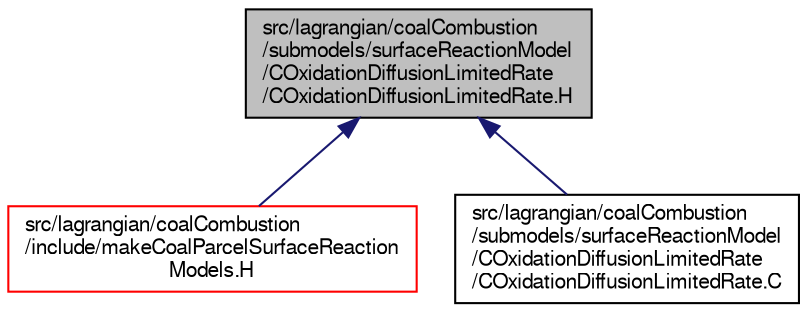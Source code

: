 digraph "src/lagrangian/coalCombustion/submodels/surfaceReactionModel/COxidationDiffusionLimitedRate/COxidationDiffusionLimitedRate.H"
{
  bgcolor="transparent";
  edge [fontname="FreeSans",fontsize="10",labelfontname="FreeSans",labelfontsize="10"];
  node [fontname="FreeSans",fontsize="10",shape=record];
  Node1 [label="src/lagrangian/coalCombustion\l/submodels/surfaceReactionModel\l/COxidationDiffusionLimitedRate\l/COxidationDiffusionLimitedRate.H",height=0.2,width=0.4,color="black", fillcolor="grey75", style="filled" fontcolor="black"];
  Node1 -> Node2 [dir="back",color="midnightblue",fontsize="10",style="solid",fontname="FreeSans"];
  Node2 [label="src/lagrangian/coalCombustion\l/include/makeCoalParcelSurfaceReaction\lModels.H",height=0.2,width=0.4,color="red",URL="$a05918.html"];
  Node1 -> Node3 [dir="back",color="midnightblue",fontsize="10",style="solid",fontname="FreeSans"];
  Node3 [label="src/lagrangian/coalCombustion\l/submodels/surfaceReactionModel\l/COxidationDiffusionLimitedRate\l/COxidationDiffusionLimitedRate.C",height=0.2,width=0.4,color="black",URL="$a05919.html"];
}
